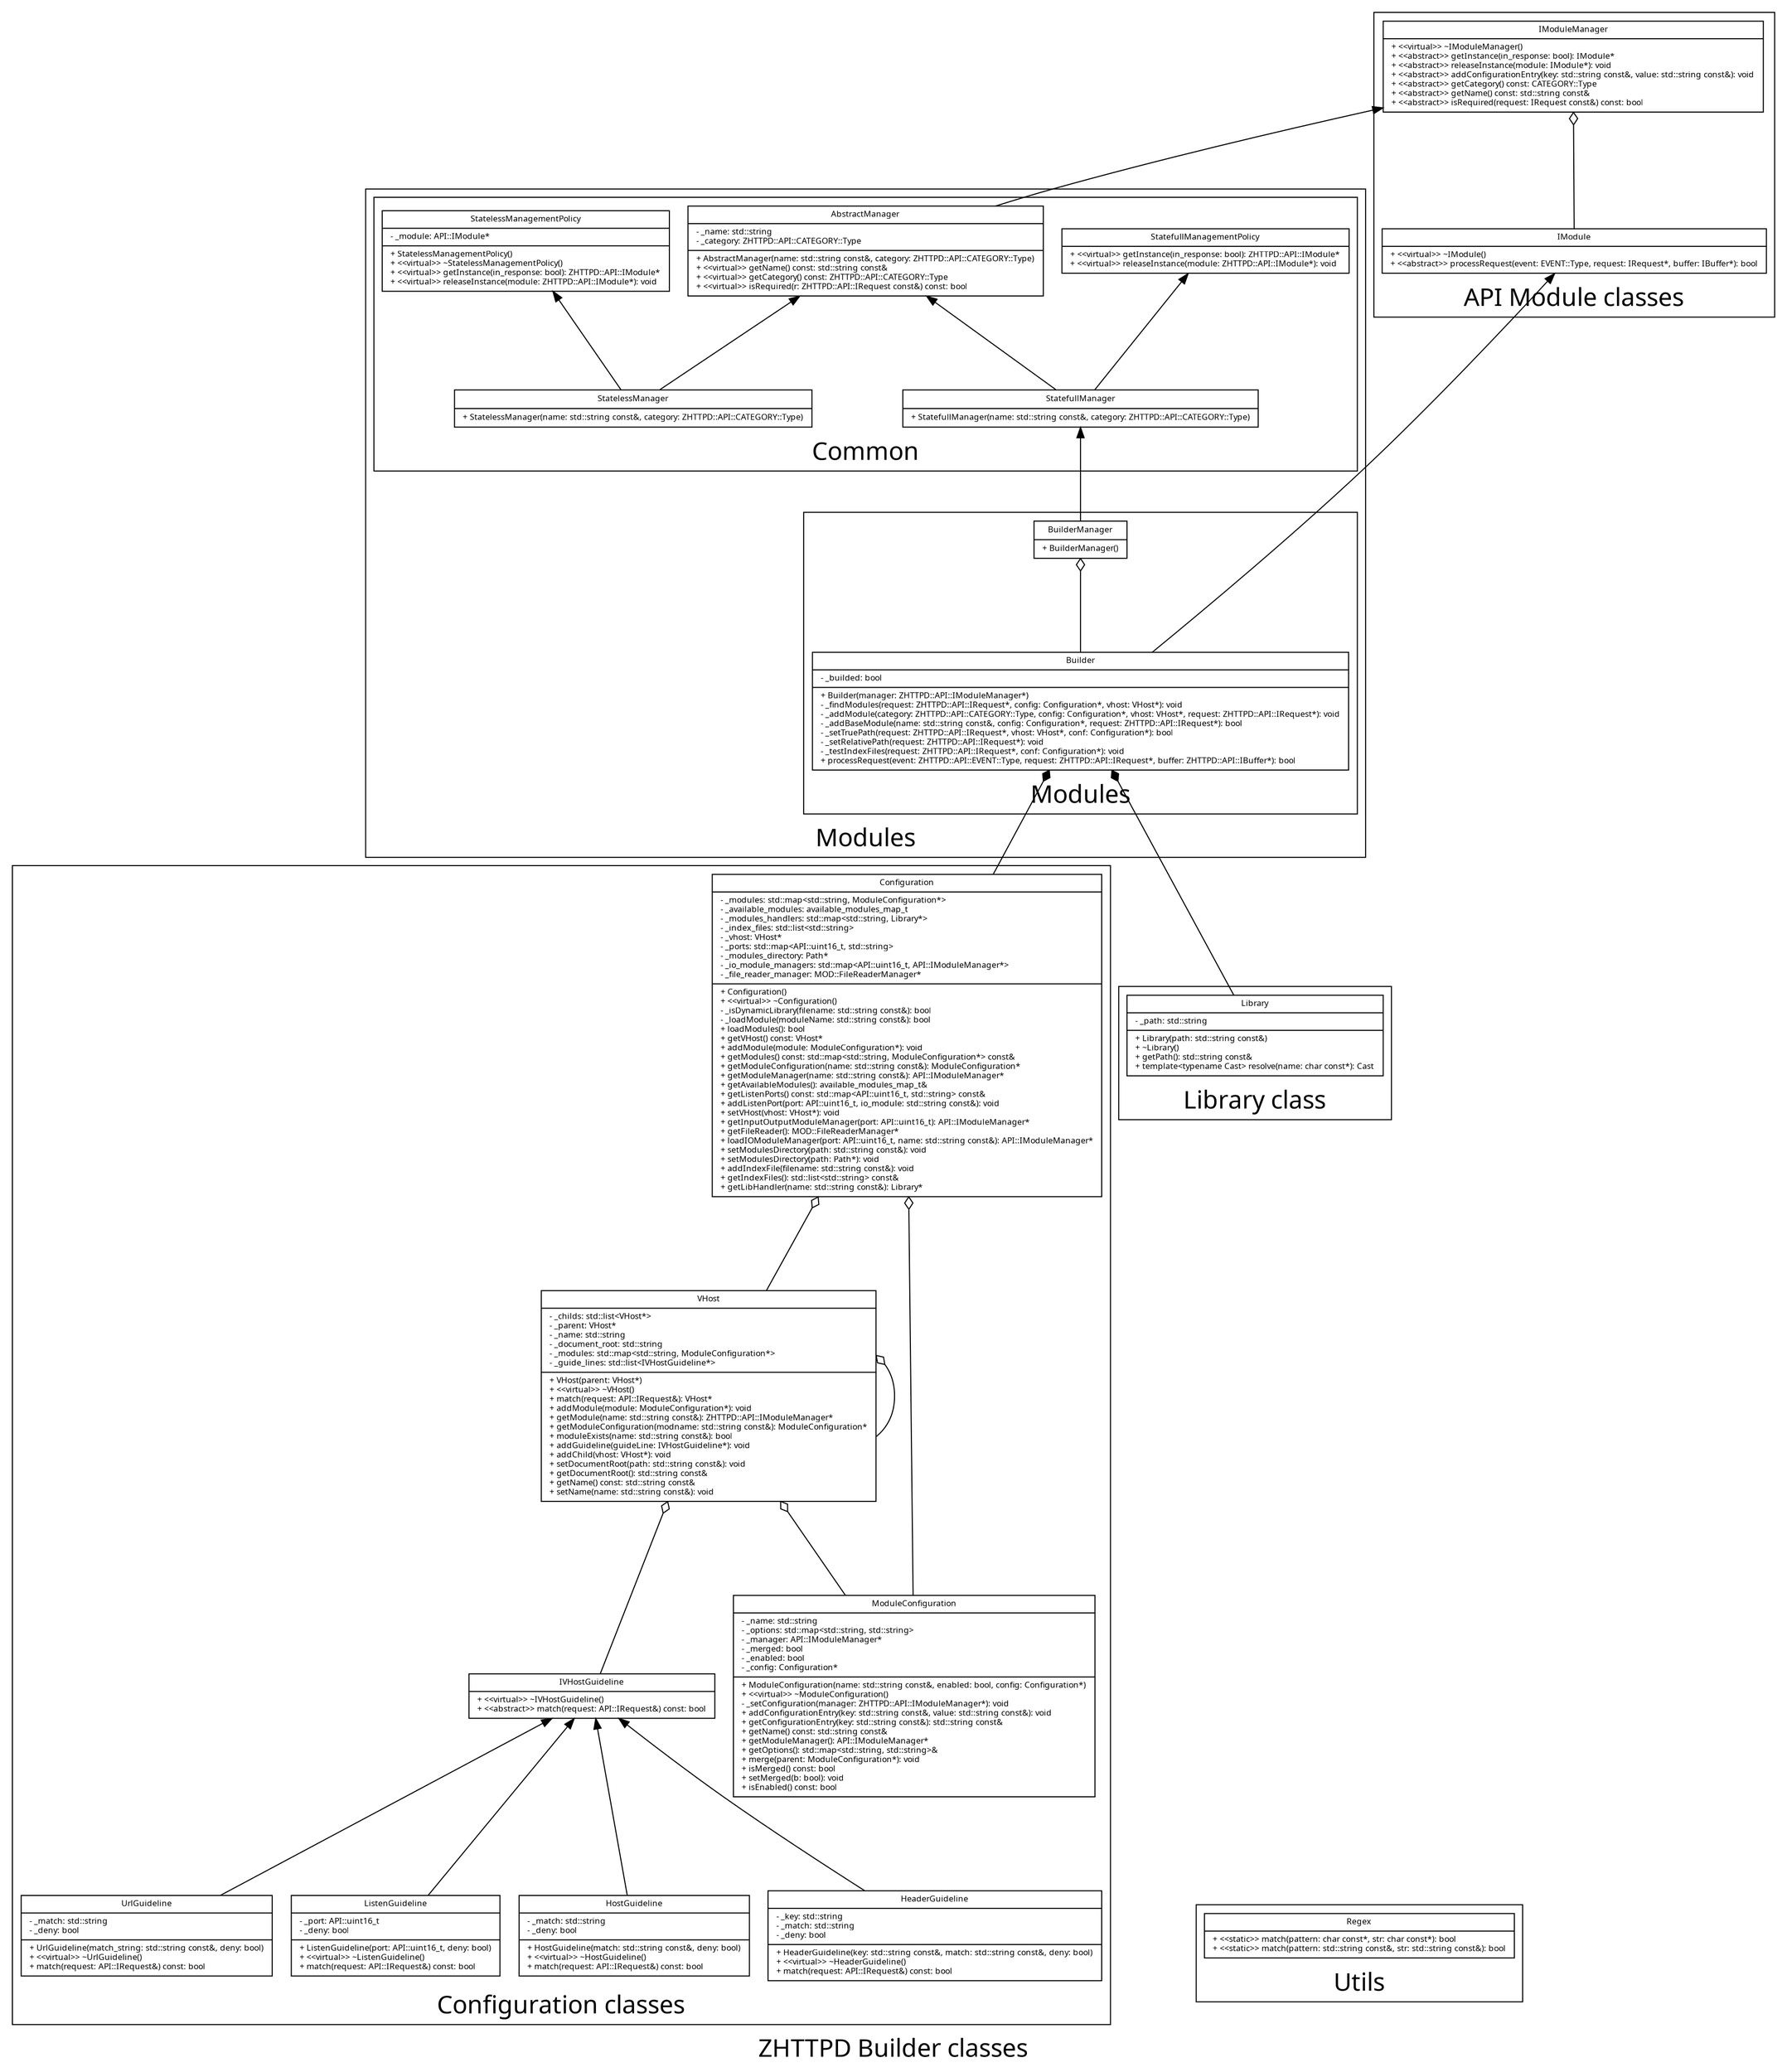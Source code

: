 digraph uml
{
    fontname = "Bitstream sans Vera"
    compound = true;
    ranksep = 1.25;
    rankdir = BT;
    label = "ZHTTPD Builder classes";
    fontsize = 24;

    node [
        fontname = "Monaco"
        fontsize = 8
        shape = "record"
        style = filled
        fillcolor = white
    ]

    edge [
        fontname = "Monaco"
        fontsize = 8
    ]

    /*
     * API
     */

    subgraph cluster_module
    {
        label = "API Module classes"

        api_IModule
        [
    label="{\
IModule\
|\
+ \<\<virtual\>\> ~IModule()\l\
+ \<\<abstract\>\> processRequest(event: EVENT::Type, request: IRequest*, buffer: IBuffer*): bool\l\
}"
        ]

        api_IModuleManager
        [
    label="{\
IModuleManager\
|\
+ \<\<virtual\>\> ~IModuleManager()\l\
+ \<\<abstract\>\> getInstance(in_response: bool): IModule*\l\
+ \<\<abstract\>\> releaseInstance(module: IModule*): void\l\
+ \<\<abstract\>\> addConfigurationEntry(key: std::string const&, value: std::string const&): void\l\
+ \<\<abstract\>\> getCategory() const: CATEGORY::Type\l\
+ \<\<abstract\>\> getName() const: std::string const&\l\
+ \<\<abstract\>\> isRequired(request: IRequest const&) const: bool\l\
}"
        ]
    } /* cluster_module */

    api_IModule -> api_IModuleManager [arrowhead = odiamond]

    /*
     * Configuration
     */

    subgraph cluster_config
    {
        label = "Configuration classes"

        conf_Configuration
        [
    label="{\
Configuration\
|\
- _modules: std::map\<std::string, ModuleConfiguration*\>\l\
- _available_modules: available_modules_map_t\l\
- _modules_handlers: std::map\<std::string, Library*\>\l\
- _index_files: std::list\<std::string\>\l\
- _vhost: VHost*\l\
- _ports: std::map\<API::uint16_t, std::string\>\l\
- _modules_directory: Path*\l\
- _io_module_managers: std::map\<API::uint16_t, API::IModuleManager*\>\l\
- _file_reader_manager: MOD::FileReaderManager*\l\
|\
+ Configuration()\l\
+ \<\<virtual\>\> ~Configuration()\l\
- _isDynamicLibrary(filename: std::string const&): bool\l\
- _loadModule(moduleName: std::string const&): bool\l\
+ loadModules(): bool\l\
+ getVHost() const: VHost*\l\
+ addModule(module: ModuleConfiguration*): void\l\
+ getModules() const: std::map\<std::string, ModuleConfiguration*\> const&\l\
+ getModuleConfiguration(name: std::string const&): ModuleConfiguration*\l\
+ getModuleManager(name: std::string const&): API::IModuleManager*\l\
+ getAvailableModules(): available_modules_map_t&\l\
+ getListenPorts() const: std::map\<API::uint16_t, std::string\> const&\l\
+ addListenPort(port: API::uint16_t, io_module: std::string const&): void\l\
+ setVHost(vhost: VHost*): void\l\
+ getInputOutputModuleManager(port: API::uint16_t): API::IModuleManager*\l\
+ getFileReader(): MOD::FileReaderManager*\l\
+ loadIOModuleManager(port: API::uint16_t, name: std::string const&): API::IModuleManager*\l\
+ setModulesDirectory(path: std::string const&): void\l\
+ setModulesDirectory(path: Path*): void\l\
+ addIndexFile(filename: std::string const&): void\l\
+ getIndexFiles(): std::list\<std::string\> const&\l\
+ getLibHandler(name: std::string const&): Library*\l\
}"
        ]

        conf_HeaderGuideline
        [
    label="{\
HeaderGuideline\
|\
- _key: std::string\l\
- _match: std::string\l\
- _deny: bool\l\
|\
+ HeaderGuideline(key: std::string const&, match: std::string const&, deny: bool)\l\
+ \<\<virtual\>\> ~HeaderGuideline()\l\
+ match(request: API::IRequest&) const: bool\l\
}"
        ]

        conf_HostGuideline
        [
    label="{\
HostGuideline\
|\
- _match: std::string\l\
- _deny: bool\l\
|\
+ HostGuideline(match: std::string const&, deny: bool)\l\
+ \<\<virtual\>\> ~HostGuideline()\l\
+ match(request: API::IRequest&) const: bool\l\
}"
        ]

        conf_IVHostGuideline
        [
    label="{\
IVHostGuideline\
|\
+ \<\<virtual\>\> ~IVHostGuideline()\l\
+ \<\<abstract\>\> match(request: API::IRequest&) const: bool\l\
}"
        ]

        conf_ListenGuideline
        [
    label="{\
ListenGuideline\
|\
- _port: API::uint16_t\l\
- _deny: bool\l\
|\
+ ListenGuideline(port: API::uint16_t, deny: bool)\l\
+ \<\<virtual\>\> ~ListenGuideline()\l\
+ match(request: API::IRequest&) const: bool\l\
}"
        ]

        conf_ModuleConfiguration
        [
    label="{\
ModuleConfiguration\
|\
- _name: std::string\l\
- _options: std::map\<std::string, std::string\>\l\
- _manager: API::IModuleManager*\l\
- _merged: bool\l\
- _enabled: bool\l\
- _config: Configuration*\l\
|\
+ ModuleConfiguration(name: std::string const&, enabled: bool, config: Configuration*)\l\
+ \<\<virtual\>\> ~ModuleConfiguration()\l\
- _setConfiguration(manager: ZHTTPD::API::IModuleManager*): void\l\
+ addConfigurationEntry(key: std::string const&, value: std::string const&): void\l\
+ getConfigurationEntry(key: std::string const&): std::string const&\l\
+ getName() const: std::string const&\l\
+ getModuleManager(): API::IModuleManager*\l\
+ getOptions(): std::map\<std::string, std::string\>&\l\
+ merge(parent: ModuleConfiguration*): void\l\
+ isMerged() const: bool\l\
+ setMerged(b: bool): void\l\
+ isEnabled() const: bool\l\
}"
        ]

        conf_UrlGuideline
        [
    label="{\
UrlGuideline\
|\
- _match: std::string\l\
- _deny: bool\l\
|\
+ UrlGuideline(match_string: std::string const&, deny: bool)\l\
+ \<\<virtual\>\> ~UrlGuideline()\l\
+ match(request: API::IRequest&) const: bool\l\
}"
        ]

        conf_VHost
        [
    label="{\
VHost\
|\
- _childs: std::list\<VHost*\>\l\
- _parent: VHost*\l\
- _name: std::string\l\
- _document_root: std::string\l\
- _modules: std::map\<std::string, ModuleConfiguration*\>\l\
- _guide_lines: std::list\<IVHostGuideline*\>\l\
|\
+ VHost(parent: VHost*)\l\
+ \<\<virtual\>\> ~VHost()\l\
+ match(request: API::IRequest&): VHost*\l\
+ addModule(module: ModuleConfiguration*): void\l\
+ getModule(name: std::string const&): ZHTTPD::API::IModuleManager*\l\
+ getModuleConfiguration(modname: std::string const&): ModuleConfiguration*\l\
+ moduleExists(name: std::string const&): bool\l\
+ addGuideline(guideLine: IVHostGuideline*): void\l\
+ addChild(vhost: VHost*): void\l\
+ setDocumentRoot(path: std::string const&): void\l\
+ getDocumentRoot(): std::string const&\l\
+ getName() const: std::string const&\l\
+ setName(name: std::string const&): void\l\
}"
        ]

    } /* cluster_config */

    conf_ModuleConfiguration -> conf_Configuration [arrowhead=odiamond]
    conf_VHost -> conf_Configuration [arrowhead=odiamond]
    conf_ModuleConfiguration -> conf_VHost [arrowhead=odiamond]
    conf_VHost -> conf_VHost [arrowhead=odiamond]
    conf_IVHostGuideline -> conf_VHost [arrowhead=odiamond]
    conf_UrlGuideline -> conf_IVHostGuideline [arrowhead=normal]
    conf_HeaderGuideline -> conf_IVHostGuideline [arrowhead=normal]
    conf_HostGuideline -> conf_IVHostGuideline [arrowhead=normal]
    conf_ListenGuideline -> conf_IVHostGuideline [arrowhead=normal]

    /*
     * Library
     */

    subgraph cluster_library
    {
        label="Library class"

        Library
        [
    label="{\
Library\
|\
- _path: std::string\l\
|\
+ Library(path: std::string const&)\l\
+ ~Library()\l\
+ getPath(): std::string const&\l\
+ template\<typename Cast\> resolve(name: char const*): Cast\l\
}"
        ]
    } /*cluster_library*/

    /*
     * Builder
     */

    subgraph cluster_modules
    {
        label="Modules"

        subgraph cluster_module_common
        {
            label="Common"

            module_AbstractManager
            [
    label="{\
AbstractManager\
|\
- _name: std::string\l\
- _category: ZHTTPD::API::CATEGORY::Type\l\
|\
+ AbstractManager(name: std::string const&, category: ZHTTPD::API::CATEGORY::Type)\l\
+ \<\<virtual\>\> getName() const: std::string const&\l\
+ \<\<virtual\>\> getCategory() const: ZHTTPD::API::CATEGORY::Type\l\
+ \<\<virtual\>\> isRequired(r: ZHTTPD::API::IRequest const&) const: bool\l\
}"
            ]

            module_StatefullManagementPolicy
            [
    label="{\
StatefullManagementPolicy\
|\
+ \<\<virtual\>\> getInstance(in_response: bool): ZHTTPD::API::IModule*\l\
+ \<\<virtual\>\> releaseInstance(module: ZHTTPD::API::IModule*): void\l\
}"
            ]

            module_StatelessManagementPolicy
            [
    label="{\
StatelessManagementPolicy\
|\
- _module: API::IModule*\l\
|\
+ StatelessManagementPolicy()\l\
+ \<\<virtual\>\> ~StatelessManagementPolicy()\l\
+ \<\<virtual\>\> getInstance(in_response: bool): ZHTTPD::API::IModule*\l\
+ \<\<virtual\>\> releaseInstance(module: ZHTTPD::API::IModule*): void\l\
}"
            ]

            module_StatefullManager
            [
    label="{\
StatefullManager\
|\
+ StatefullManager(name: std::string const&, category: ZHTTPD::API::CATEGORY::Type)\l\
}"
            ]

            module_StatelessManager
            [
    label="{\
StatelessManager\
|\
+ StatelessManager(name: std::string const&, category: ZHTTPD::API::CATEGORY::Type)\l\
}"
            ]
        } /* cluster_module_common */

        module_AbstractManager -> api_IModuleManager
        module_StatelessManager -> module_AbstractManager
        module_StatelessManager -> module_StatelessManagementPolicy
        module_StatefullManager -> module_AbstractManager
        module_StatefullManager -> module_StatefullManagementPolicy

        subgraph cluster_module_builder
        {
            module_Builder
            [
    label="{\
Builder\
|\
- _builded: bool\l\
|\
+ Builder(manager: ZHTTPD::API::IModuleManager*)\l\
- _findModules(request: ZHTTPD::API::IRequest*, config: Configuration*, vhost: VHost*): void\l\
- _addModule(category: ZHTTPD::API::CATEGORY::Type, config: Configuration*, vhost: VHost*, request: ZHTTPD::API::IRequest*): void\l\
- _addBaseModule(name: std::string const&, config: Configuration*, request: ZHTTPD::API::IRequest*): bool\l\
- _setTruePath(request: ZHTTPD::API::IRequest*, vhost: VHost*, conf: Configuration*): bool\l\
- _setRelativePath(request: ZHTTPD::API::IRequest*): void\l\
- _testIndexFiles(request: ZHTTPD::API::IRequest*, conf: Configuration*): void\l\
+ processRequest(event: ZHTTPD::API::EVENT::Type, request: ZHTTPD::API::IRequest*, buffer: ZHTTPD::API::IBuffer*): bool\l\
}"
            ]

            module_BuilderManager
            [
    label="{\
BuilderManager\
|\
+ BuilderManager()\l\
}"
            ]

        } /* cluster_module_builder */

    module_BuilderManager -> module_StatefullManager
    module_Builder -> module_BuilderManager [arrowhead = odiamond]
    module_Builder -> api_IModule

    } /* cluster_modules */

    subgraph cluster_utils
    {
        label="Utils"

        utils_Regex
        [
    label="{\
Regex\
|\
+ \<\<static\>\> match(pattern: char const*, str: char const*): bool\l\
+ \<\<static\>\> match(pattern: std::string const&, str: std::string const&): bool\l\
}"
        ]
    } /* cluster_utils */

    conf_Configuration -> module_Builder [arrowhead=diamond]
    Library -> module_Builder [arrowhead=diamond]
}
